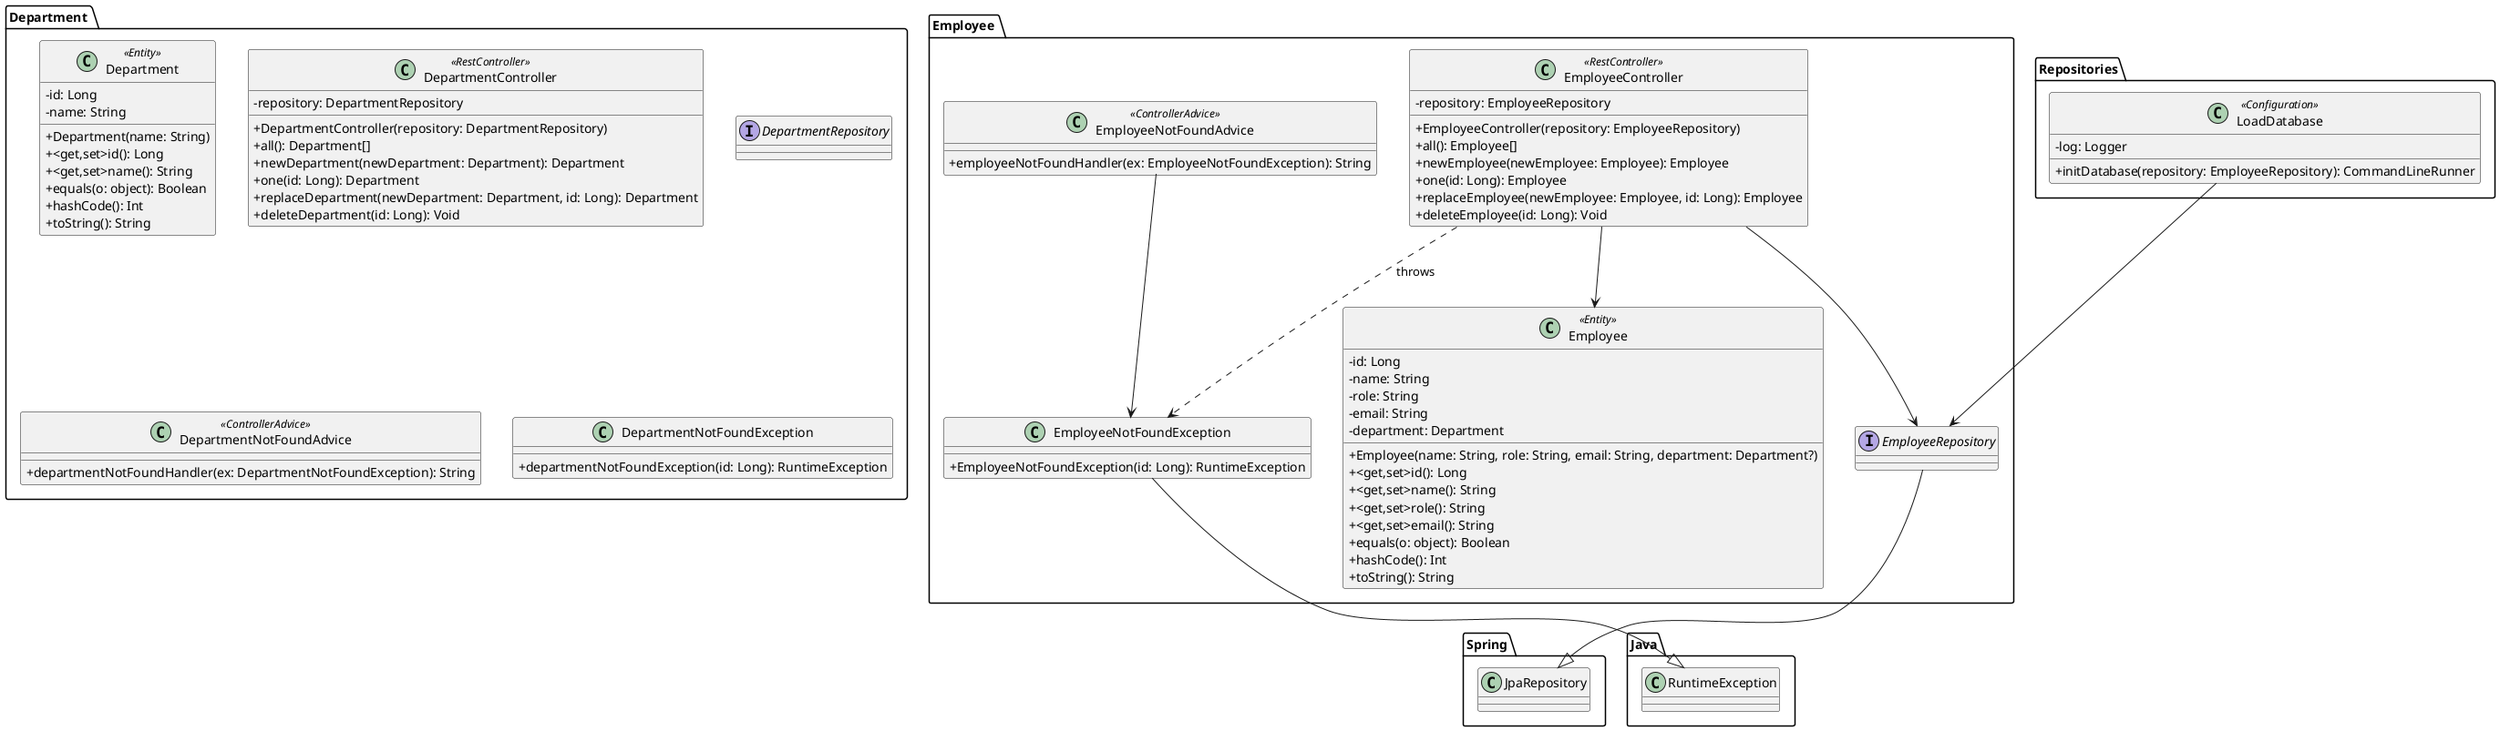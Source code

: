 @startuml

skinparam classAttributeIconSize 0

'packages
package "Employee "
{
    class Employee <<Entity>> {
        -id: Long
        -name: String
        -role: String
        -email: String
        -department: Department
        +Employee(name: String, role: String, email: String, department: Department?)
        +<get,set>id(): Long
        +<get,set>name(): String
        +<get,set>role(): String
        +<get,set>email(): String
        +equals(o: object): Boolean
        +hashCode(): Int
        +toString(): String
    }

    class EmployeeController <<RestController>> {
        -repository: EmployeeRepository
        +EmployeeController(repository: EmployeeRepository)
        +all(): Employee[]
        +newEmployee(newEmployee: Employee): Employee
        +one(id: Long): Employee
        +replaceEmployee(newEmployee: Employee, id: Long): Employee
        +deleteEmployee(id: Long): Void
    }

    interface EmployeeRepository{}

    class EmployeeNotFoundAdvice <<ControllerAdvice>> {
        +employeeNotFoundHandler(ex: EmployeeNotFoundException): String
    }
    class EmployeeNotFoundException{
        +EmployeeNotFoundException(id: Long): RuntimeException
    }
}

package "Department "
{
    class Department <<Entity>> {
        -id: Long
        -name: String
        +Department(name: String)
        +<get,set>id(): Long
        +<get,set>name(): String
        +equals(o: object): Boolean
        +hashCode(): Int
        +toString(): String
    }

    class DepartmentController <<RestController>> {
        -repository: DepartmentRepository
        +DepartmentController(repository: DepartmentRepository)
        +all(): Department[]
        +newDepartment(newDepartment: Department): Department
        +one(id: Long): Department
        +replaceDepartment(newDepartment: Department, id: Long): Department
        +deleteDepartment(id: Long): Void
    }

    interface DepartmentRepository{}

    class DepartmentNotFoundAdvice <<ControllerAdvice>> {
        +departmentNotFoundHandler(ex: DepartmentNotFoundException): String
    }
    class DepartmentNotFoundException{
        +departmentNotFoundException(id: Long): RuntimeException
    }
}


package "Repositories"
{
    class LoadDatabase <<Configuration>> {
        -log: Logger
        +initDatabase(repository: EmployeeRepository): CommandLineRunner
    }
}

package "Spring"
{
    class JpaRepository{}
}

package "Java"
{
    class RuntimeException{}
}


'relations
EmployeeNotFoundException --|> RuntimeException

EmployeeController --> EmployeeRepository
EmployeeController --> Employee

EmployeeController ..> EmployeeNotFoundException : throws
EmployeeNotFoundAdvice --> EmployeeNotFoundException

EmployeeRepository --|> JpaRepository
LoadDatabase --> EmployeeRepository
@enduml